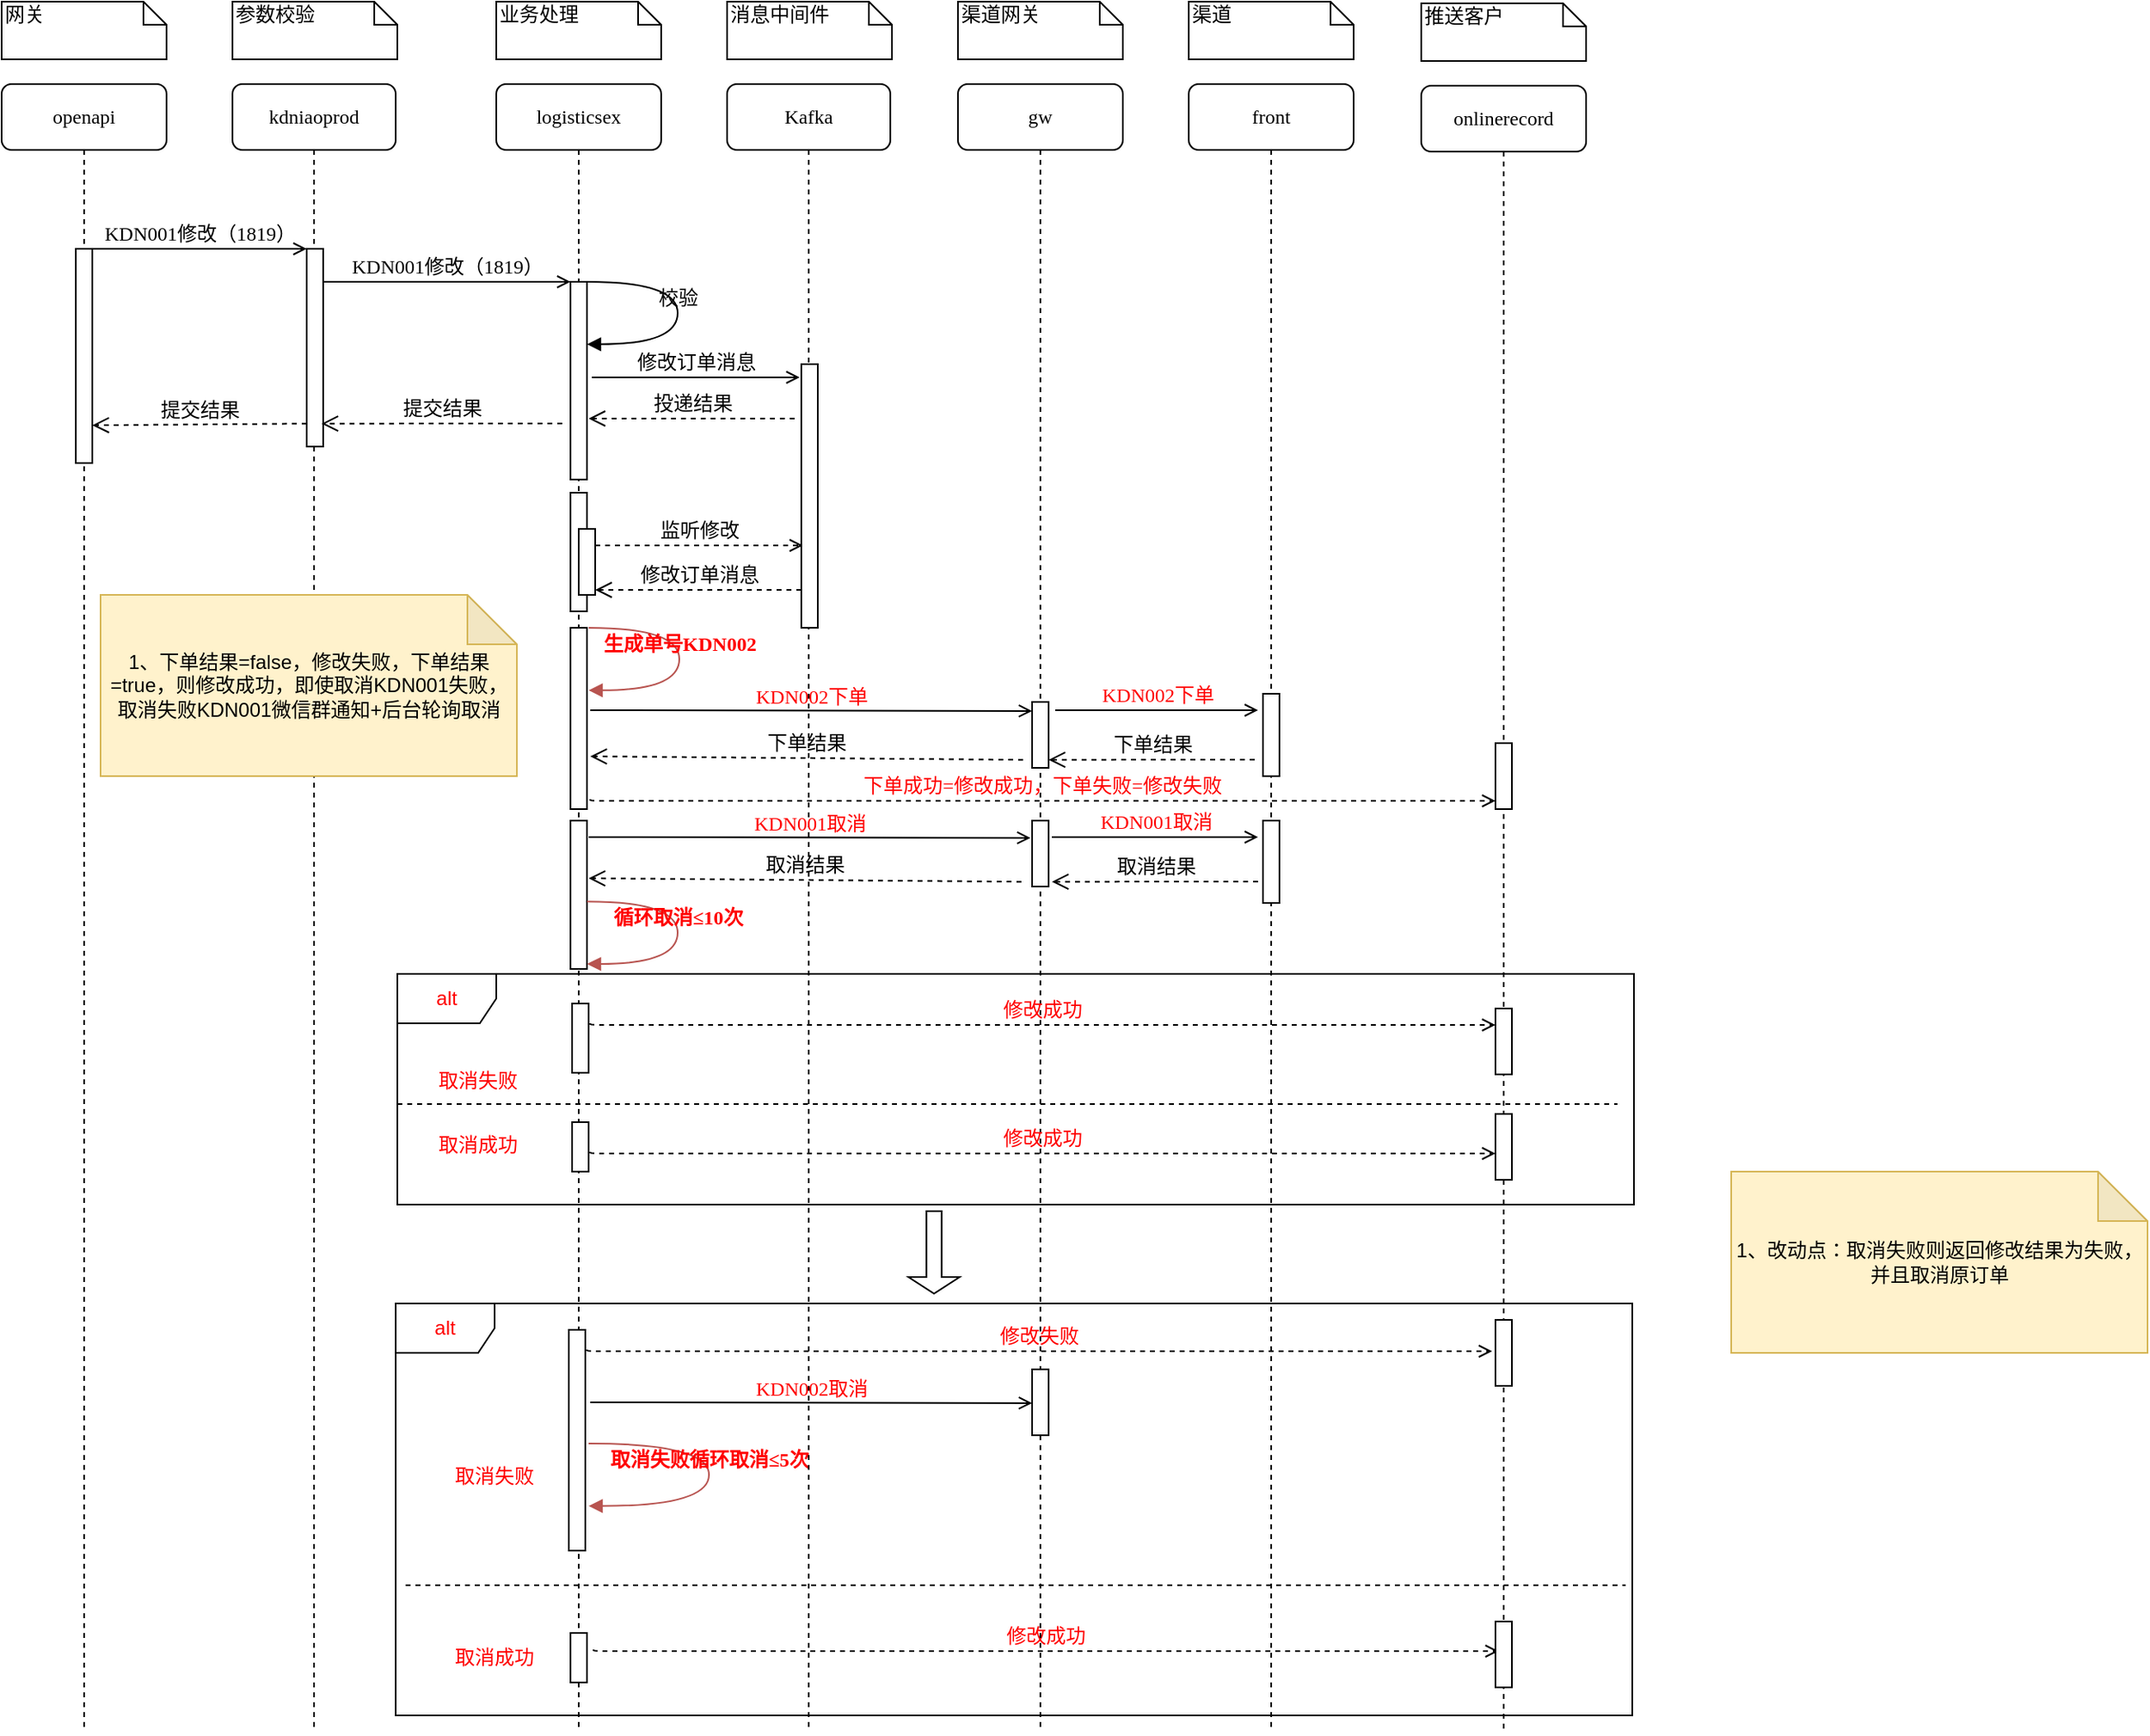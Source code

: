 <mxfile version="20.3.6" type="github" pages="3">
  <diagram name="合单流程" id="13e1069c-82ec-6db2-03f1-153e76fe0fe0">
    <mxGraphModel dx="1422" dy="794" grid="1" gridSize="10" guides="1" tooltips="1" connect="1" arrows="1" fold="1" page="1" pageScale="1" pageWidth="850" pageHeight="1500" background="none" math="0" shadow="0">
      <root>
        <mxCell id="0" />
        <mxCell id="1" parent="0" />
        <mxCell id="7baba1c4bc27f4b0-2" value="kdniaoprod" style="shape=umlLifeline;perimeter=lifelinePerimeter;whiteSpace=wrap;html=1;container=1;collapsible=0;recursiveResize=0;outlineConnect=0;rounded=1;shadow=0;comic=0;labelBackgroundColor=none;strokeWidth=1;fontFamily=Verdana;fontSize=12;align=center;" parent="1" vertex="1">
          <mxGeometry x="391" y="80" width="99" height="1000" as="geometry" />
        </mxCell>
        <mxCell id="7baba1c4bc27f4b0-10" value="" style="html=1;points=[];perimeter=orthogonalPerimeter;rounded=0;shadow=0;comic=0;labelBackgroundColor=none;strokeWidth=1;fontFamily=Verdana;fontSize=12;align=center;" parent="7baba1c4bc27f4b0-2" vertex="1">
          <mxGeometry x="45" y="100" width="10" height="120" as="geometry" />
        </mxCell>
        <mxCell id="rxbN5MNjVXDGj4OOCgE7-4" value="提交结果" style="html=1;verticalAlign=bottom;endArrow=open;dashed=1;endSize=8;labelBackgroundColor=none;fontFamily=Verdana;fontSize=12;entryX=0.9;entryY=0.283;entryDx=0;entryDy=0;entryPerimeter=0;exitX=0;exitY=0.283;exitDx=0;exitDy=0;exitPerimeter=0;" edge="1" parent="7baba1c4bc27f4b0-2">
          <mxGeometry relative="1" as="geometry">
            <mxPoint x="-85" y="207.09" as="targetPoint" />
            <mxPoint x="45" y="206.09" as="sourcePoint" />
          </mxGeometry>
        </mxCell>
        <mxCell id="rxbN5MNjVXDGj4OOCgE7-19" value="1、下单结果=false，修改失败，下单结果=true，则修改成功，即使取消KDN001失败，取消失败KDN001微信群通知+后台轮询取消" style="shape=note;whiteSpace=wrap;html=1;backgroundOutline=1;darkOpacity=0.05;fillColor=#fff2cc;strokeColor=#d6b656;" vertex="1" parent="7baba1c4bc27f4b0-2">
          <mxGeometry x="-80" y="310" width="252.5" height="110" as="geometry" />
        </mxCell>
        <mxCell id="rxbN5MNjVXDGj4OOCgE7-58" value="alt" style="shape=umlFrame;whiteSpace=wrap;html=1;fontColor=#FF0000;" vertex="1" parent="7baba1c4bc27f4b0-2">
          <mxGeometry x="99" y="740" width="750" height="250" as="geometry" />
        </mxCell>
        <mxCell id="rxbN5MNjVXDGj4OOCgE7-63" value="&lt;font color=&quot;#ff0000&quot;&gt;&lt;b&gt;取消失败循环取消≤5次&lt;/b&gt;&lt;/font&gt;" style="html=1;verticalAlign=bottom;endArrow=block;labelBackgroundColor=none;fontFamily=Verdana;fontSize=12;elbow=vertical;edgeStyle=orthogonalEdgeStyle;curved=1;entryX=1;entryY=0.316;entryPerimeter=0;exitX=1.038;exitY=0.345;exitPerimeter=0;entryDx=0;entryDy=0;fillColor=#f8cecc;strokeColor=#B85450;" edge="1" parent="7baba1c4bc27f4b0-2">
          <mxGeometry relative="1" as="geometry">
            <mxPoint x="216" y="825" as="sourcePoint" />
            <mxPoint x="216" y="862.92" as="targetPoint" />
            <Array as="points">
              <mxPoint x="289" y="825" />
              <mxPoint x="289" y="863" />
            </Array>
          </mxGeometry>
        </mxCell>
        <mxCell id="rxbN5MNjVXDGj4OOCgE7-65" value="&lt;font color=&quot;#ff0000&quot;&gt;KDN002取消&lt;/font&gt;" style="html=1;verticalAlign=bottom;endArrow=open;labelBackgroundColor=none;fontFamily=Verdana;fontSize=12;edgeStyle=elbowEdgeStyle;elbow=vertical;endFill=0;entryX=0;entryY=0.3;entryDx=0;entryDy=0;entryPerimeter=0;" edge="1" parent="7baba1c4bc27f4b0-2">
          <mxGeometry relative="1" as="geometry">
            <mxPoint x="217" y="800" as="sourcePoint" />
            <mxPoint x="485" y="801" as="targetPoint" />
          </mxGeometry>
        </mxCell>
        <mxCell id="rxbN5MNjVXDGj4OOCgE7-68" value="&lt;font color=&quot;#ff0000&quot;&gt;修改成功&lt;/font&gt;" style="html=1;verticalAlign=bottom;endArrow=open;labelBackgroundColor=none;fontFamily=Verdana;fontSize=12;edgeStyle=elbowEdgeStyle;elbow=vertical;endFill=0;dashed=1;" edge="1" parent="7baba1c4bc27f4b0-2">
          <mxGeometry relative="1" as="geometry">
            <mxPoint x="219" y="950" as="sourcePoint" />
            <mxPoint x="768" y="951" as="targetPoint" />
            <Array as="points">
              <mxPoint x="139" y="951" />
            </Array>
          </mxGeometry>
        </mxCell>
        <mxCell id="rxbN5MNjVXDGj4OOCgE7-69" value="取消失败" style="text;html=1;strokeColor=none;fillColor=none;align=center;verticalAlign=middle;whiteSpace=wrap;rounded=0;dashed=1;strokeWidth=7;fontColor=#FF0000;" vertex="1" parent="7baba1c4bc27f4b0-2">
          <mxGeometry x="129" y="830" width="60" height="30" as="geometry" />
        </mxCell>
        <mxCell id="rxbN5MNjVXDGj4OOCgE7-70" value="取消成功" style="text;html=1;strokeColor=none;fillColor=none;align=center;verticalAlign=middle;whiteSpace=wrap;rounded=0;dashed=1;strokeWidth=7;fontColor=#FF0000;" vertex="1" parent="7baba1c4bc27f4b0-2">
          <mxGeometry x="129" y="940" width="60" height="30" as="geometry" />
        </mxCell>
        <mxCell id="7baba1c4bc27f4b0-3" value="logisticsex" style="shape=umlLifeline;perimeter=lifelinePerimeter;whiteSpace=wrap;html=1;container=1;collapsible=0;recursiveResize=0;outlineConnect=0;rounded=1;shadow=0;comic=0;labelBackgroundColor=none;strokeWidth=1;fontFamily=Verdana;fontSize=12;align=center;" parent="1" vertex="1">
          <mxGeometry x="551" y="80" width="100" height="1000" as="geometry" />
        </mxCell>
        <mxCell id="7baba1c4bc27f4b0-13" value="" style="html=1;points=[];perimeter=orthogonalPerimeter;rounded=0;shadow=0;comic=0;labelBackgroundColor=none;strokeWidth=1;fontFamily=Verdana;fontSize=12;align=center;" parent="7baba1c4bc27f4b0-3" vertex="1">
          <mxGeometry x="45" y="120" width="10" height="120" as="geometry" />
        </mxCell>
        <mxCell id="rxbN5MNjVXDGj4OOCgE7-2" value="校验" style="html=1;verticalAlign=bottom;endArrow=block;labelBackgroundColor=none;fontFamily=Verdana;fontSize=12;elbow=vertical;edgeStyle=orthogonalEdgeStyle;curved=1;entryX=1;entryY=0.316;entryPerimeter=0;exitX=1.038;exitY=0.345;exitPerimeter=0;entryDx=0;entryDy=0;" edge="1" parent="7baba1c4bc27f4b0-3" target="7baba1c4bc27f4b0-13">
          <mxGeometry relative="1" as="geometry">
            <mxPoint x="55.0" y="120.0" as="sourcePoint" />
            <mxPoint x="59.62" y="157.92" as="targetPoint" />
            <Array as="points">
              <mxPoint x="110" y="120" />
              <mxPoint x="110" y="158" />
            </Array>
          </mxGeometry>
        </mxCell>
        <mxCell id="rxbN5MNjVXDGj4OOCgE7-16" value="&lt;b&gt;&lt;font color=&quot;#ff0000&quot;&gt;生成单号KDN002&lt;/font&gt;&lt;/b&gt;" style="html=1;verticalAlign=bottom;endArrow=block;labelBackgroundColor=none;fontFamily=Verdana;fontSize=12;elbow=vertical;edgeStyle=orthogonalEdgeStyle;curved=1;entryX=1;entryY=0.316;entryPerimeter=0;exitX=1.038;exitY=0.345;exitPerimeter=0;entryDx=0;entryDy=0;fillColor=#f8cecc;strokeColor=#B85450;" edge="1" parent="7baba1c4bc27f4b0-3">
          <mxGeometry relative="1" as="geometry">
            <mxPoint x="56" y="330.0" as="sourcePoint" />
            <mxPoint x="56" y="367.92" as="targetPoint" />
            <Array as="points">
              <mxPoint x="111" y="330" />
              <mxPoint x="111" y="368" />
            </Array>
          </mxGeometry>
        </mxCell>
        <mxCell id="rxbN5MNjVXDGj4OOCgE7-22" value="" style="html=1;points=[];perimeter=orthogonalPerimeter;rounded=0;shadow=0;comic=0;labelBackgroundColor=none;strokeWidth=1;fontFamily=Verdana;fontSize=12;align=center;" vertex="1" parent="7baba1c4bc27f4b0-3">
          <mxGeometry x="45" y="447" width="10" height="90" as="geometry" />
        </mxCell>
        <mxCell id="rxbN5MNjVXDGj4OOCgE7-25" value="&lt;font color=&quot;#ff0000&quot;&gt;&lt;b&gt;循环取消≤10次&lt;/b&gt;&lt;/font&gt;" style="html=1;verticalAlign=bottom;endArrow=block;labelBackgroundColor=none;fontFamily=Verdana;fontSize=12;elbow=vertical;edgeStyle=orthogonalEdgeStyle;curved=1;entryX=1;entryY=0.316;entryPerimeter=0;exitX=1.038;exitY=0.345;exitPerimeter=0;entryDx=0;entryDy=0;fillColor=#f8cecc;strokeColor=#B85450;" edge="1" parent="7baba1c4bc27f4b0-3">
          <mxGeometry relative="1" as="geometry">
            <mxPoint x="55" y="496.08" as="sourcePoint" />
            <mxPoint x="55" y="534.0" as="targetPoint" />
            <Array as="points">
              <mxPoint x="110" y="496.08" />
              <mxPoint x="110" y="534.08" />
            </Array>
          </mxGeometry>
        </mxCell>
        <mxCell id="rxbN5MNjVXDGj4OOCgE7-66" value="" style="html=1;points=[];perimeter=orthogonalPerimeter;rounded=0;shadow=0;comic=0;labelBackgroundColor=none;strokeWidth=1;fontFamily=Verdana;fontSize=12;align=center;" vertex="1" parent="7baba1c4bc27f4b0-3">
          <mxGeometry x="45" y="940" width="10" height="30" as="geometry" />
        </mxCell>
        <mxCell id="7baba1c4bc27f4b0-4" value="Kafka" style="shape=umlLifeline;perimeter=lifelinePerimeter;whiteSpace=wrap;html=1;container=1;collapsible=0;recursiveResize=0;outlineConnect=0;rounded=1;shadow=0;comic=0;labelBackgroundColor=none;strokeWidth=1;fontFamily=Verdana;fontSize=12;align=center;" parent="1" vertex="1">
          <mxGeometry x="691" y="80" width="99" height="1000" as="geometry" />
        </mxCell>
        <mxCell id="rxbN5MNjVXDGj4OOCgE7-8" value="修改订单消息" style="html=1;verticalAlign=bottom;endArrow=open;labelBackgroundColor=none;fontFamily=Verdana;fontSize=12;edgeStyle=elbowEdgeStyle;elbow=vertical;endFill=0;entryX=0.1;entryY=0.211;entryDx=0;entryDy=0;entryPerimeter=0;" edge="1" parent="7baba1c4bc27f4b0-4">
          <mxGeometry relative="1" as="geometry">
            <mxPoint x="-82" y="178" as="sourcePoint" />
            <mxPoint x="44" y="177.98" as="targetPoint" />
          </mxGeometry>
        </mxCell>
        <mxCell id="rxbN5MNjVXDGj4OOCgE7-9" value="投递结果" style="html=1;verticalAlign=bottom;endArrow=open;dashed=1;endSize=8;labelBackgroundColor=none;fontFamily=Verdana;fontSize=12;" edge="1" parent="7baba1c4bc27f4b0-4">
          <mxGeometry relative="1" as="geometry">
            <mxPoint x="-84" y="203" as="targetPoint" />
            <mxPoint x="41" y="203" as="sourcePoint" />
          </mxGeometry>
        </mxCell>
        <mxCell id="rxbN5MNjVXDGj4OOCgE7-10" value="监听修改" style="html=1;verticalAlign=bottom;endArrow=open;labelBackgroundColor=none;fontFamily=Verdana;fontSize=12;edgeStyle=elbowEdgeStyle;elbow=vertical;endFill=0;entryX=0.1;entryY=0.211;entryDx=0;entryDy=0;entryPerimeter=0;dashed=1;" edge="1" parent="7baba1c4bc27f4b0-4">
          <mxGeometry relative="1" as="geometry">
            <mxPoint x="-80" y="280.02" as="sourcePoint" />
            <mxPoint x="46" y="280" as="targetPoint" />
          </mxGeometry>
        </mxCell>
        <mxCell id="rxbN5MNjVXDGj4OOCgE7-11" value="修改订单消息" style="html=1;verticalAlign=bottom;endArrow=open;dashed=1;endSize=8;labelBackgroundColor=none;fontFamily=Verdana;fontSize=12;" edge="1" parent="7baba1c4bc27f4b0-4">
          <mxGeometry relative="1" as="geometry">
            <mxPoint x="-80" y="307" as="targetPoint" />
            <mxPoint x="45" y="307" as="sourcePoint" />
          </mxGeometry>
        </mxCell>
        <mxCell id="rxbN5MNjVXDGj4OOCgE7-15" value="下单结果" style="html=1;verticalAlign=bottom;endArrow=open;dashed=1;endSize=8;labelBackgroundColor=none;fontFamily=Verdana;fontSize=12;entryX=1.2;entryY=0.846;entryDx=0;entryDy=0;entryPerimeter=0;" edge="1" parent="7baba1c4bc27f4b0-4">
          <mxGeometry relative="1" as="geometry">
            <mxPoint x="-83" y="407.988" as="targetPoint" />
            <mxPoint x="179.5" y="410.09" as="sourcePoint" />
          </mxGeometry>
        </mxCell>
        <mxCell id="rxbN5MNjVXDGj4OOCgE7-23" value="&lt;font color=&quot;#ff0000&quot;&gt;KDN001取消&lt;/font&gt;" style="html=1;verticalAlign=bottom;endArrow=open;labelBackgroundColor=none;fontFamily=Verdana;fontSize=12;edgeStyle=elbowEdgeStyle;elbow=vertical;endFill=0;entryX=0;entryY=0.3;entryDx=0;entryDy=0;entryPerimeter=0;" edge="1" parent="7baba1c4bc27f4b0-4">
          <mxGeometry relative="1" as="geometry">
            <mxPoint x="-84" y="457" as="sourcePoint" />
            <mxPoint x="184" y="458" as="targetPoint" />
          </mxGeometry>
        </mxCell>
        <mxCell id="rxbN5MNjVXDGj4OOCgE7-36" value="alt" style="shape=umlFrame;whiteSpace=wrap;html=1;fontColor=#FF0000;" vertex="1" parent="7baba1c4bc27f4b0-4">
          <mxGeometry x="-200" y="540" width="750" height="140" as="geometry" />
        </mxCell>
        <mxCell id="rxbN5MNjVXDGj4OOCgE7-39" value="" style="line;strokeWidth=1;fillColor=none;align=left;verticalAlign=middle;spacingTop=-1;spacingLeft=3;spacingRight=3;rotatable=0;labelPosition=right;points=[];portConstraint=eastwest;strokeColor=inherit;dashed=1;fontColor=#FF0000;" vertex="1" parent="7baba1c4bc27f4b0-4">
          <mxGeometry x="-200" y="615" width="740" height="8" as="geometry" />
        </mxCell>
        <mxCell id="rxbN5MNjVXDGj4OOCgE7-42" value="取消失败" style="text;html=1;strokeColor=none;fillColor=none;align=center;verticalAlign=middle;whiteSpace=wrap;rounded=0;dashed=1;strokeWidth=7;fontColor=#FF0000;" vertex="1" parent="7baba1c4bc27f4b0-4">
          <mxGeometry x="-181" y="590" width="60" height="30" as="geometry" />
        </mxCell>
        <mxCell id="rxbN5MNjVXDGj4OOCgE7-43" value="取消成功" style="text;html=1;strokeColor=none;fillColor=none;align=center;verticalAlign=middle;whiteSpace=wrap;rounded=0;dashed=1;strokeWidth=7;fontColor=#FF0000;" vertex="1" parent="7baba1c4bc27f4b0-4">
          <mxGeometry x="-181" y="629" width="60" height="30" as="geometry" />
        </mxCell>
        <mxCell id="rxbN5MNjVXDGj4OOCgE7-45" value="" style="html=1;points=[];perimeter=orthogonalPerimeter;rounded=0;shadow=0;comic=0;labelBackgroundColor=none;strokeWidth=1;fontFamily=Verdana;fontSize=12;align=center;" vertex="1" parent="7baba1c4bc27f4b0-4">
          <mxGeometry x="-94" y="630" width="10" height="30" as="geometry" />
        </mxCell>
        <mxCell id="rxbN5MNjVXDGj4OOCgE7-57" value="" style="shape=singleArrow;direction=south;whiteSpace=wrap;html=1;strokeWidth=1;fontColor=#33FF33;" vertex="1" parent="7baba1c4bc27f4b0-4">
          <mxGeometry x="110" y="684" width="31" height="50" as="geometry" />
        </mxCell>
        <mxCell id="rxbN5MNjVXDGj4OOCgE7-62" value="" style="line;strokeWidth=1;fillColor=none;align=left;verticalAlign=middle;spacingTop=-1;spacingLeft=3;spacingRight=3;rotatable=0;labelPosition=right;points=[];portConstraint=eastwest;strokeColor=inherit;dashed=1;fontColor=#FF0000;" vertex="1" parent="7baba1c4bc27f4b0-4">
          <mxGeometry x="-195" y="907" width="740" height="8" as="geometry" />
        </mxCell>
        <mxCell id="7baba1c4bc27f4b0-5" value="gw" style="shape=umlLifeline;perimeter=lifelinePerimeter;whiteSpace=wrap;html=1;container=1;collapsible=0;recursiveResize=0;outlineConnect=0;rounded=1;shadow=0;comic=0;labelBackgroundColor=none;strokeWidth=1;fontFamily=Verdana;fontSize=12;align=center;" parent="1" vertex="1">
          <mxGeometry x="831" y="80" width="100" height="1000" as="geometry" />
        </mxCell>
        <mxCell id="rxbN5MNjVXDGj4OOCgE7-17" value="" style="html=1;points=[];perimeter=orthogonalPerimeter;rounded=0;shadow=0;comic=0;labelBackgroundColor=none;strokeWidth=1;fontFamily=Verdana;fontSize=12;align=center;" vertex="1" parent="7baba1c4bc27f4b0-5">
          <mxGeometry x="45" y="447" width="10" height="40" as="geometry" />
        </mxCell>
        <mxCell id="rxbN5MNjVXDGj4OOCgE7-52" value="&lt;font color=&quot;#ff0000&quot;&gt;下单成功=修改成功，下单失败=修改失败&lt;/font&gt;" style="html=1;verticalAlign=bottom;endArrow=open;labelBackgroundColor=none;fontFamily=Verdana;fontSize=12;edgeStyle=elbowEdgeStyle;elbow=vertical;endFill=0;dashed=1;" edge="1" parent="7baba1c4bc27f4b0-5">
          <mxGeometry relative="1" as="geometry">
            <mxPoint x="-223" y="434" as="sourcePoint" />
            <mxPoint x="326" y="435" as="targetPoint" />
            <Array as="points">
              <mxPoint x="-303" y="435" />
            </Array>
          </mxGeometry>
        </mxCell>
        <mxCell id="rxbN5MNjVXDGj4OOCgE7-64" value="" style="html=1;points=[];perimeter=orthogonalPerimeter;rounded=0;shadow=0;comic=0;labelBackgroundColor=none;strokeWidth=1;fontFamily=Verdana;fontSize=12;align=center;" vertex="1" parent="7baba1c4bc27f4b0-5">
          <mxGeometry x="45" y="780" width="10" height="40" as="geometry" />
        </mxCell>
        <mxCell id="7baba1c4bc27f4b0-6" value="front" style="shape=umlLifeline;perimeter=lifelinePerimeter;whiteSpace=wrap;html=1;container=1;collapsible=0;recursiveResize=0;outlineConnect=0;rounded=1;shadow=0;comic=0;labelBackgroundColor=none;strokeWidth=1;fontFamily=Verdana;fontSize=12;align=center;" parent="1" vertex="1">
          <mxGeometry x="971" y="80" width="100" height="1000" as="geometry" />
        </mxCell>
        <mxCell id="rxbN5MNjVXDGj4OOCgE7-26" value="" style="html=1;points=[];perimeter=orthogonalPerimeter;rounded=0;shadow=0;comic=0;labelBackgroundColor=none;strokeWidth=1;fontFamily=Verdana;fontSize=12;align=center;" vertex="1" parent="7baba1c4bc27f4b0-6">
          <mxGeometry x="45" y="370" width="10" height="50" as="geometry" />
        </mxCell>
        <mxCell id="rxbN5MNjVXDGj4OOCgE7-28" value="下单结果" style="html=1;verticalAlign=bottom;endArrow=open;dashed=1;endSize=8;labelBackgroundColor=none;fontFamily=Verdana;fontSize=12;entryX=0.9;entryY=0.283;entryDx=0;entryDy=0;entryPerimeter=0;" edge="1" parent="7baba1c4bc27f4b0-6">
          <mxGeometry relative="1" as="geometry">
            <mxPoint x="-85" y="410.09" as="targetPoint" />
            <mxPoint x="40" y="410" as="sourcePoint" />
          </mxGeometry>
        </mxCell>
        <mxCell id="rxbN5MNjVXDGj4OOCgE7-30" value="&lt;font color=&quot;#ff0000&quot;&gt;KDN001取消&lt;/font&gt;" style="html=1;verticalAlign=bottom;endArrow=open;labelBackgroundColor=none;fontFamily=Verdana;fontSize=12;edgeStyle=elbowEdgeStyle;elbow=vertical;endFill=0;" edge="1" parent="7baba1c4bc27f4b0-6">
          <mxGeometry relative="1" as="geometry">
            <mxPoint x="-83" y="457" as="sourcePoint" />
            <mxPoint x="42" y="457" as="targetPoint" />
          </mxGeometry>
        </mxCell>
        <mxCell id="rxbN5MNjVXDGj4OOCgE7-50" value="" style="html=1;points=[];perimeter=orthogonalPerimeter;rounded=0;shadow=0;comic=0;labelBackgroundColor=none;strokeWidth=1;fontFamily=Verdana;fontSize=12;align=center;" vertex="1" parent="7baba1c4bc27f4b0-6">
          <mxGeometry x="45" y="447" width="10" height="50" as="geometry" />
        </mxCell>
        <mxCell id="7baba1c4bc27f4b0-8" value="openapi" style="shape=umlLifeline;perimeter=lifelinePerimeter;whiteSpace=wrap;html=1;container=1;collapsible=0;recursiveResize=0;outlineConnect=0;rounded=1;shadow=0;comic=0;labelBackgroundColor=none;strokeWidth=1;fontFamily=Verdana;fontSize=12;align=center;" parent="1" vertex="1">
          <mxGeometry x="251" y="80" width="100" height="1000" as="geometry" />
        </mxCell>
        <mxCell id="7baba1c4bc27f4b0-9" value="" style="html=1;points=[];perimeter=orthogonalPerimeter;rounded=0;shadow=0;comic=0;labelBackgroundColor=none;strokeWidth=1;fontFamily=Verdana;fontSize=12;align=center;" parent="7baba1c4bc27f4b0-8" vertex="1">
          <mxGeometry x="45" y="100" width="10" height="130" as="geometry" />
        </mxCell>
        <mxCell id="7baba1c4bc27f4b0-16" value="" style="html=1;points=[];perimeter=orthogonalPerimeter;rounded=0;shadow=0;comic=0;labelBackgroundColor=none;strokeWidth=1;fontFamily=Verdana;fontSize=12;align=center;" parent="1" vertex="1">
          <mxGeometry x="736" y="250" width="10" height="160" as="geometry" />
        </mxCell>
        <mxCell id="7baba1c4bc27f4b0-19" value="" style="html=1;points=[];perimeter=orthogonalPerimeter;rounded=0;shadow=0;comic=0;labelBackgroundColor=none;strokeWidth=1;fontFamily=Verdana;fontSize=12;align=center;" parent="1" vertex="1">
          <mxGeometry x="876" y="455" width="10" height="40" as="geometry" />
        </mxCell>
        <mxCell id="7baba1c4bc27f4b0-11" value="KDN001修改（1819）" style="html=1;verticalAlign=bottom;endArrow=open;entryX=0;entryY=0;labelBackgroundColor=none;fontFamily=Verdana;fontSize=12;edgeStyle=elbowEdgeStyle;elbow=vertical;endFill=0;" parent="1" source="7baba1c4bc27f4b0-9" target="7baba1c4bc27f4b0-10" edge="1">
          <mxGeometry relative="1" as="geometry">
            <mxPoint x="371" y="190" as="sourcePoint" />
          </mxGeometry>
        </mxCell>
        <mxCell id="7baba1c4bc27f4b0-14" value="KDN001修改（1819）" style="html=1;verticalAlign=bottom;endArrow=open;entryX=0;entryY=0;labelBackgroundColor=none;fontFamily=Verdana;fontSize=12;edgeStyle=elbowEdgeStyle;elbow=vertical;endFill=0;" parent="1" source="7baba1c4bc27f4b0-10" target="7baba1c4bc27f4b0-13" edge="1">
          <mxGeometry relative="1" as="geometry">
            <mxPoint x="521" y="200" as="sourcePoint" />
          </mxGeometry>
        </mxCell>
        <mxCell id="7baba1c4bc27f4b0-40" value="网关" style="shape=note;whiteSpace=wrap;html=1;size=14;verticalAlign=top;align=left;spacingTop=-6;rounded=0;shadow=0;comic=0;labelBackgroundColor=none;strokeWidth=1;fontFamily=Verdana;fontSize=12" parent="1" vertex="1">
          <mxGeometry x="251" y="30" width="100" height="35" as="geometry" />
        </mxCell>
        <mxCell id="7baba1c4bc27f4b0-41" value="参数校验" style="shape=note;whiteSpace=wrap;html=1;size=14;verticalAlign=top;align=left;spacingTop=-6;rounded=0;shadow=0;comic=0;labelBackgroundColor=none;strokeWidth=1;fontFamily=Verdana;fontSize=12" parent="1" vertex="1">
          <mxGeometry x="391" y="30" width="100" height="35" as="geometry" />
        </mxCell>
        <mxCell id="7baba1c4bc27f4b0-42" value="业务处理" style="shape=note;whiteSpace=wrap;html=1;size=14;verticalAlign=top;align=left;spacingTop=-6;rounded=0;shadow=0;comic=0;labelBackgroundColor=none;strokeWidth=1;fontFamily=Verdana;fontSize=12" parent="1" vertex="1">
          <mxGeometry x="551" y="30" width="100" height="35" as="geometry" />
        </mxCell>
        <mxCell id="7baba1c4bc27f4b0-43" value="消息中间件" style="shape=note;whiteSpace=wrap;html=1;size=14;verticalAlign=top;align=left;spacingTop=-6;rounded=0;shadow=0;comic=0;labelBackgroundColor=none;strokeWidth=1;fontFamily=Verdana;fontSize=12" parent="1" vertex="1">
          <mxGeometry x="691" y="30" width="100" height="35" as="geometry" />
        </mxCell>
        <mxCell id="7baba1c4bc27f4b0-44" value="渠道网关" style="shape=note;whiteSpace=wrap;html=1;size=14;verticalAlign=top;align=left;spacingTop=-6;rounded=0;shadow=0;comic=0;labelBackgroundColor=none;strokeWidth=1;fontFamily=Verdana;fontSize=12" parent="1" vertex="1">
          <mxGeometry x="831" y="30" width="100" height="35" as="geometry" />
        </mxCell>
        <mxCell id="7baba1c4bc27f4b0-45" value="渠道" style="shape=note;whiteSpace=wrap;html=1;size=14;verticalAlign=top;align=left;spacingTop=-6;rounded=0;shadow=0;comic=0;labelBackgroundColor=none;strokeWidth=1;fontFamily=Verdana;fontSize=12" parent="1" vertex="1">
          <mxGeometry x="971" y="30" width="100" height="35" as="geometry" />
        </mxCell>
        <mxCell id="rxbN5MNjVXDGj4OOCgE7-3" value="提交结果" style="html=1;verticalAlign=bottom;endArrow=open;dashed=1;endSize=8;labelBackgroundColor=none;fontFamily=Verdana;fontSize=12;entryX=0.9;entryY=0.283;entryDx=0;entryDy=0;entryPerimeter=0;" edge="1" parent="1">
          <mxGeometry relative="1" as="geometry">
            <mxPoint x="445" y="286.09" as="targetPoint" />
            <mxPoint x="591" y="286" as="sourcePoint" />
          </mxGeometry>
        </mxCell>
        <mxCell id="rxbN5MNjVXDGj4OOCgE7-6" value="" style="html=1;points=[];perimeter=orthogonalPerimeter;rounded=0;shadow=0;comic=0;labelBackgroundColor=none;strokeWidth=1;fontFamily=Verdana;fontSize=12;align=center;" vertex="1" parent="1">
          <mxGeometry x="596" y="328" width="10" height="72" as="geometry" />
        </mxCell>
        <mxCell id="rxbN5MNjVXDGj4OOCgE7-7" value="" style="html=1;points=[];perimeter=orthogonalPerimeter;rounded=0;shadow=0;comic=0;labelBackgroundColor=none;strokeWidth=1;fontFamily=Verdana;fontSize=12;align=center;" vertex="1" parent="1">
          <mxGeometry x="601" y="350" width="10" height="40" as="geometry" />
        </mxCell>
        <mxCell id="rxbN5MNjVXDGj4OOCgE7-13" value="" style="html=1;points=[];perimeter=orthogonalPerimeter;rounded=0;shadow=0;comic=0;labelBackgroundColor=none;strokeWidth=1;fontFamily=Verdana;fontSize=12;align=center;" vertex="1" parent="1">
          <mxGeometry x="596" y="410" width="10" height="110" as="geometry" />
        </mxCell>
        <mxCell id="rxbN5MNjVXDGj4OOCgE7-12" value="&lt;font color=&quot;#ff0000&quot;&gt;KDN002下单&lt;/font&gt;" style="html=1;verticalAlign=bottom;endArrow=open;labelBackgroundColor=none;fontFamily=Verdana;fontSize=12;edgeStyle=elbowEdgeStyle;elbow=vertical;endFill=0;entryX=0;entryY=0.3;entryDx=0;entryDy=0;entryPerimeter=0;" edge="1" parent="1">
          <mxGeometry relative="1" as="geometry">
            <mxPoint x="608" y="460" as="sourcePoint" />
            <mxPoint x="876" y="461" as="targetPoint" />
          </mxGeometry>
        </mxCell>
        <mxCell id="rxbN5MNjVXDGj4OOCgE7-24" value="取消结果" style="html=1;verticalAlign=bottom;endArrow=open;dashed=1;endSize=8;labelBackgroundColor=none;fontFamily=Verdana;fontSize=12;entryX=1.2;entryY=0.846;entryDx=0;entryDy=0;entryPerimeter=0;" edge="1" parent="1">
          <mxGeometry relative="1" as="geometry">
            <mxPoint x="607" y="561.988" as="targetPoint" />
            <mxPoint x="869.5" y="564.09" as="sourcePoint" />
          </mxGeometry>
        </mxCell>
        <mxCell id="rxbN5MNjVXDGj4OOCgE7-27" value="&lt;font color=&quot;#ff0000&quot;&gt;KDN002下单&lt;/font&gt;" style="html=1;verticalAlign=bottom;endArrow=open;labelBackgroundColor=none;fontFamily=Verdana;fontSize=12;edgeStyle=elbowEdgeStyle;elbow=vertical;endFill=0;" edge="1" parent="1">
          <mxGeometry relative="1" as="geometry">
            <mxPoint x="890" y="460" as="sourcePoint" />
            <mxPoint x="1013" y="460" as="targetPoint" />
          </mxGeometry>
        </mxCell>
        <mxCell id="rxbN5MNjVXDGj4OOCgE7-29" value="取消结果" style="html=1;verticalAlign=bottom;endArrow=open;dashed=1;endSize=8;labelBackgroundColor=none;fontFamily=Verdana;fontSize=12;entryX=0.9;entryY=0.283;entryDx=0;entryDy=0;entryPerimeter=0;" edge="1" parent="1">
          <mxGeometry relative="1" as="geometry">
            <mxPoint x="888" y="564.09" as="targetPoint" />
            <mxPoint x="1013" y="564" as="sourcePoint" />
          </mxGeometry>
        </mxCell>
        <mxCell id="rxbN5MNjVXDGj4OOCgE7-31" value="onlinerecord" style="shape=umlLifeline;perimeter=lifelinePerimeter;whiteSpace=wrap;html=1;container=1;collapsible=0;recursiveResize=0;outlineConnect=0;rounded=1;shadow=0;comic=0;labelBackgroundColor=none;strokeWidth=1;fontFamily=Verdana;fontSize=12;align=center;" vertex="1" parent="1">
          <mxGeometry x="1112" y="81" width="100" height="1000" as="geometry" />
        </mxCell>
        <mxCell id="rxbN5MNjVXDGj4OOCgE7-32" value="" style="html=1;points=[];perimeter=orthogonalPerimeter;rounded=0;shadow=0;comic=0;labelBackgroundColor=none;strokeWidth=1;fontFamily=Verdana;fontSize=12;align=center;" vertex="1" parent="rxbN5MNjVXDGj4OOCgE7-31">
          <mxGeometry x="45" y="560" width="10" height="40" as="geometry" />
        </mxCell>
        <mxCell id="rxbN5MNjVXDGj4OOCgE7-47" value="" style="html=1;points=[];perimeter=orthogonalPerimeter;rounded=0;shadow=0;comic=0;labelBackgroundColor=none;strokeWidth=1;fontFamily=Verdana;fontSize=12;align=center;" vertex="1" parent="rxbN5MNjVXDGj4OOCgE7-31">
          <mxGeometry x="45" y="624" width="10" height="40" as="geometry" />
        </mxCell>
        <mxCell id="rxbN5MNjVXDGj4OOCgE7-51" value="" style="html=1;points=[];perimeter=orthogonalPerimeter;rounded=0;shadow=0;comic=0;labelBackgroundColor=none;strokeWidth=1;fontFamily=Verdana;fontSize=12;align=center;" vertex="1" parent="rxbN5MNjVXDGj4OOCgE7-31">
          <mxGeometry x="45" y="399" width="10" height="40" as="geometry" />
        </mxCell>
        <mxCell id="rxbN5MNjVXDGj4OOCgE7-61" value="" style="html=1;points=[];perimeter=orthogonalPerimeter;rounded=0;shadow=0;comic=0;labelBackgroundColor=none;strokeWidth=1;fontFamily=Verdana;fontSize=12;align=center;" vertex="1" parent="rxbN5MNjVXDGj4OOCgE7-31">
          <mxGeometry x="45" y="749" width="10" height="40" as="geometry" />
        </mxCell>
        <mxCell id="rxbN5MNjVXDGj4OOCgE7-67" value="" style="html=1;points=[];perimeter=orthogonalPerimeter;rounded=0;shadow=0;comic=0;labelBackgroundColor=none;strokeWidth=1;fontFamily=Verdana;fontSize=12;align=center;" vertex="1" parent="rxbN5MNjVXDGj4OOCgE7-31">
          <mxGeometry x="45" y="932" width="10" height="40" as="geometry" />
        </mxCell>
        <mxCell id="rxbN5MNjVXDGj4OOCgE7-35" value="推送客户" style="shape=note;whiteSpace=wrap;html=1;size=14;verticalAlign=top;align=left;spacingTop=-6;rounded=0;shadow=0;comic=0;labelBackgroundColor=none;strokeWidth=1;fontFamily=Verdana;fontSize=12" vertex="1" parent="1">
          <mxGeometry x="1112" y="31" width="100" height="35" as="geometry" />
        </mxCell>
        <mxCell id="rxbN5MNjVXDGj4OOCgE7-41" value="" style="html=1;points=[];perimeter=orthogonalPerimeter;rounded=0;shadow=0;comic=0;labelBackgroundColor=none;strokeWidth=1;fontFamily=Verdana;fontSize=12;align=center;" vertex="1" parent="1">
          <mxGeometry x="597" y="638" width="10" height="42" as="geometry" />
        </mxCell>
        <mxCell id="rxbN5MNjVXDGj4OOCgE7-46" value="&lt;font color=&quot;#ff0000&quot;&gt;修改成功&lt;/font&gt;" style="html=1;verticalAlign=bottom;endArrow=open;labelBackgroundColor=none;fontFamily=Verdana;fontSize=12;edgeStyle=elbowEdgeStyle;elbow=vertical;endFill=0;dashed=1;" edge="1" parent="1" target="rxbN5MNjVXDGj4OOCgE7-32">
          <mxGeometry relative="1" as="geometry">
            <mxPoint x="608" y="650" as="sourcePoint" />
            <mxPoint x="1075" y="651" as="targetPoint" />
            <Array as="points">
              <mxPoint x="528" y="651" />
            </Array>
          </mxGeometry>
        </mxCell>
        <mxCell id="rxbN5MNjVXDGj4OOCgE7-49" value="&lt;font color=&quot;#ff0000&quot;&gt;修改成功&lt;/font&gt;" style="html=1;verticalAlign=bottom;endArrow=open;labelBackgroundColor=none;fontFamily=Verdana;fontSize=12;edgeStyle=elbowEdgeStyle;elbow=vertical;endFill=0;dashed=1;" edge="1" parent="1">
          <mxGeometry relative="1" as="geometry">
            <mxPoint x="608" y="728" as="sourcePoint" />
            <mxPoint x="1157" y="729" as="targetPoint" />
            <Array as="points">
              <mxPoint x="528" y="729" />
            </Array>
          </mxGeometry>
        </mxCell>
        <mxCell id="rxbN5MNjVXDGj4OOCgE7-55" value="1、改动点：取消失败则返回修改结果为失败，并且取消原订单" style="shape=note;whiteSpace=wrap;html=1;backgroundOutline=1;darkOpacity=0.05;fillColor=#fff2cc;strokeColor=#d6b656;" vertex="1" parent="1">
          <mxGeometry x="1300" y="740" width="252.5" height="110" as="geometry" />
        </mxCell>
        <mxCell id="rxbN5MNjVXDGj4OOCgE7-59" value="" style="html=1;points=[];perimeter=orthogonalPerimeter;rounded=0;shadow=0;comic=0;labelBackgroundColor=none;strokeWidth=1;fontFamily=Verdana;fontSize=12;align=center;" vertex="1" parent="1">
          <mxGeometry x="595" y="836" width="10" height="134" as="geometry" />
        </mxCell>
        <mxCell id="rxbN5MNjVXDGj4OOCgE7-60" value="&lt;font color=&quot;#ff0000&quot;&gt;修改失败&lt;/font&gt;" style="html=1;verticalAlign=bottom;endArrow=open;labelBackgroundColor=none;fontFamily=Verdana;fontSize=12;edgeStyle=elbowEdgeStyle;elbow=vertical;endFill=0;dashed=1;" edge="1" parent="1">
          <mxGeometry relative="1" as="geometry">
            <mxPoint x="606" y="848" as="sourcePoint" />
            <mxPoint x="1155" y="849" as="targetPoint" />
            <Array as="points">
              <mxPoint x="526" y="849" />
            </Array>
          </mxGeometry>
        </mxCell>
      </root>
    </mxGraphModel>
  </diagram>
  <diagram id="K7MVI6emOR4oiDq5mbeV" name="修改订单IPO">
    <mxGraphModel dx="1422" dy="738" grid="1" gridSize="10" guides="1" tooltips="1" connect="1" arrows="1" fold="1" page="1" pageScale="1" pageWidth="850" pageHeight="1500" math="0" shadow="0">
      <root>
        <mxCell id="0" />
        <mxCell id="1" parent="0" />
        <mxCell id="rMSP5H4YgzeWJrQLLv0t-2" value="&lt;font color=&quot;#000000&quot;&gt;修改订单信息&lt;br&gt;&lt;br&gt;KDN001&lt;br&gt;&lt;/font&gt;" style="html=1;strokeWidth=1;fontColor=#33FF33;" vertex="1" parent="1">
          <mxGeometry x="150" y="120" width="100" height="240" as="geometry" />
        </mxCell>
        <mxCell id="rMSP5H4YgzeWJrQLLv0t-3" value="&lt;font color=&quot;#000000&quot;&gt;输入&lt;/font&gt;" style="text;html=1;align=center;verticalAlign=middle;resizable=0;points=[];autosize=1;strokeColor=none;fillColor=none;fontColor=#33FF33;" vertex="1" parent="1">
          <mxGeometry x="180" y="85" width="50" height="30" as="geometry" />
        </mxCell>
        <mxCell id="rMSP5H4YgzeWJrQLLv0t-4" value="&lt;font color=&quot;#000000&quot;&gt;校验KDN001&lt;br&gt;&lt;br&gt;下单KDN002&lt;br&gt;&lt;br&gt;取消KDN001&lt;br&gt;&lt;/font&gt;" style="html=1;strokeWidth=1;fontColor=#33FF33;" vertex="1" parent="1">
          <mxGeometry x="340" y="120" width="100" height="240" as="geometry" />
        </mxCell>
        <mxCell id="rMSP5H4YgzeWJrQLLv0t-5" value="处理" style="text;html=1;align=center;verticalAlign=middle;resizable=0;points=[];autosize=1;strokeColor=none;fillColor=none;fontColor=#000000;" vertex="1" parent="1">
          <mxGeometry x="365" y="85" width="50" height="30" as="geometry" />
        </mxCell>
        <mxCell id="rMSP5H4YgzeWJrQLLv0t-6" value="&lt;font color=&quot;#000000&quot;&gt;修改结果&lt;br&gt;&lt;br&gt;返回KDN002&lt;/font&gt;" style="html=1;strokeWidth=1;fontColor=#33FF33;" vertex="1" parent="1">
          <mxGeometry x="520" y="120" width="100" height="240" as="geometry" />
        </mxCell>
        <mxCell id="rMSP5H4YgzeWJrQLLv0t-7" value="输出" style="text;html=1;align=center;verticalAlign=middle;resizable=0;points=[];autosize=1;strokeColor=none;fillColor=none;fontColor=#000000;" vertex="1" parent="1">
          <mxGeometry x="545" y="85" width="50" height="30" as="geometry" />
        </mxCell>
        <mxCell id="rMSP5H4YgzeWJrQLLv0t-8" value="" style="shape=singleArrow;whiteSpace=wrap;html=1;strokeWidth=1;fontColor=#000000;" vertex="1" parent="1">
          <mxGeometry x="267" y="219" width="60" height="30" as="geometry" />
        </mxCell>
        <mxCell id="rMSP5H4YgzeWJrQLLv0t-9" value="" style="shape=singleArrow;whiteSpace=wrap;html=1;strokeWidth=1;fontColor=#000000;" vertex="1" parent="1">
          <mxGeometry x="450" y="219" width="60" height="30" as="geometry" />
        </mxCell>
      </root>
    </mxGraphModel>
  </diagram>
  <diagram name="轮询取消IPO" id="PLCPyciJiHH4HDUcG0vo">
    <mxGraphModel dx="1422" dy="738" grid="1" gridSize="10" guides="1" tooltips="1" connect="1" arrows="1" fold="1" page="1" pageScale="1" pageWidth="850" pageHeight="1500" math="0" shadow="0">
      <root>
        <mxCell id="CLjn78zilVyNoi8LWcR9-0" />
        <mxCell id="CLjn78zilVyNoi8LWcR9-1" parent="CLjn78zilVyNoi8LWcR9-0" />
        <mxCell id="CLjn78zilVyNoi8LWcR9-2" value="&lt;font color=&quot;#000000&quot;&gt;KDN订单&lt;br&gt;&lt;/font&gt;" style="html=1;strokeWidth=1;fontColor=#33FF33;" vertex="1" parent="CLjn78zilVyNoi8LWcR9-1">
          <mxGeometry x="150" y="120" width="100" height="240" as="geometry" />
        </mxCell>
        <mxCell id="CLjn78zilVyNoi8LWcR9-3" value="&lt;font color=&quot;#000000&quot;&gt;输入&lt;/font&gt;" style="text;html=1;align=center;verticalAlign=middle;resizable=0;points=[];autosize=1;strokeColor=none;fillColor=none;fontColor=#33FF33;" vertex="1" parent="CLjn78zilVyNoi8LWcR9-1">
          <mxGeometry x="180" y="85" width="50" height="30" as="geometry" />
        </mxCell>
        <mxCell id="CLjn78zilVyNoi8LWcR9-4" value="&lt;font color=&quot;#000000&quot;&gt;取消订单&lt;br&gt;&lt;br&gt;轮询策略&lt;br&gt;&lt;/font&gt;" style="html=1;strokeWidth=1;fontColor=#33FF33;" vertex="1" parent="CLjn78zilVyNoi8LWcR9-1">
          <mxGeometry x="340" y="120" width="100" height="240" as="geometry" />
        </mxCell>
        <mxCell id="CLjn78zilVyNoi8LWcR9-5" value="处理" style="text;html=1;align=center;verticalAlign=middle;resizable=0;points=[];autosize=1;strokeColor=none;fillColor=none;fontColor=#000000;" vertex="1" parent="CLjn78zilVyNoi8LWcR9-1">
          <mxGeometry x="365" y="85" width="50" height="30" as="geometry" />
        </mxCell>
        <mxCell id="CLjn78zilVyNoi8LWcR9-6" value="&lt;font color=&quot;#000000&quot;&gt;取消结果&lt;/font&gt;" style="html=1;strokeWidth=1;fontColor=#33FF33;" vertex="1" parent="CLjn78zilVyNoi8LWcR9-1">
          <mxGeometry x="520" y="120" width="100" height="240" as="geometry" />
        </mxCell>
        <mxCell id="CLjn78zilVyNoi8LWcR9-7" value="输出" style="text;html=1;align=center;verticalAlign=middle;resizable=0;points=[];autosize=1;strokeColor=none;fillColor=none;fontColor=#000000;" vertex="1" parent="CLjn78zilVyNoi8LWcR9-1">
          <mxGeometry x="545" y="85" width="50" height="30" as="geometry" />
        </mxCell>
        <mxCell id="CLjn78zilVyNoi8LWcR9-8" value="" style="shape=singleArrow;whiteSpace=wrap;html=1;strokeWidth=1;fontColor=#000000;" vertex="1" parent="CLjn78zilVyNoi8LWcR9-1">
          <mxGeometry x="267" y="219" width="60" height="30" as="geometry" />
        </mxCell>
        <mxCell id="CLjn78zilVyNoi8LWcR9-9" value="" style="shape=singleArrow;whiteSpace=wrap;html=1;strokeWidth=1;fontColor=#000000;" vertex="1" parent="CLjn78zilVyNoi8LWcR9-1">
          <mxGeometry x="450" y="219" width="60" height="30" as="geometry" />
        </mxCell>
      </root>
    </mxGraphModel>
  </diagram>
</mxfile>
